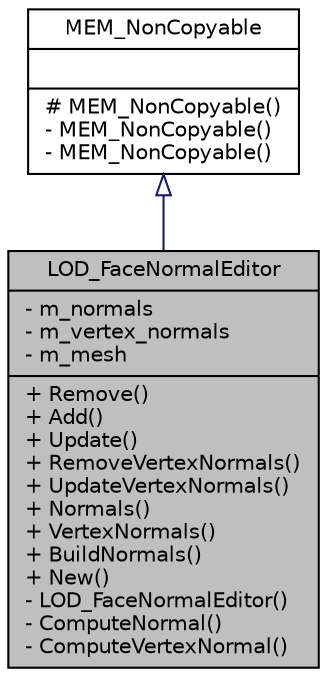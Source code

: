 digraph G
{
  edge [fontname="Helvetica",fontsize="10",labelfontname="Helvetica",labelfontsize="10"];
  node [fontname="Helvetica",fontsize="10",shape=record];
  Node1 [label="{LOD_FaceNormalEditor\n|- m_normals\l- m_vertex_normals\l- m_mesh\l|+ Remove()\l+ Add()\l+ Update()\l+ RemoveVertexNormals()\l+ UpdateVertexNormals()\l+ Normals()\l+ VertexNormals()\l+ BuildNormals()\l+ New()\l- LOD_FaceNormalEditor()\l- ComputeNormal()\l- ComputeVertexNormal()\l}",height=0.2,width=0.4,color="black", fillcolor="grey75", style="filled" fontcolor="black"];
  Node2 -> Node1 [dir=back,color="midnightblue",fontsize="10",style="solid",arrowtail="empty",fontname="Helvetica"];
  Node2 [label="{MEM_NonCopyable\n||# MEM_NonCopyable()\l- MEM_NonCopyable()\l- MEM_NonCopyable()\l}",height=0.2,width=0.4,color="black", fillcolor="white", style="filled",URL="$d0/d40/classMEM__NonCopyable.html"];
}
